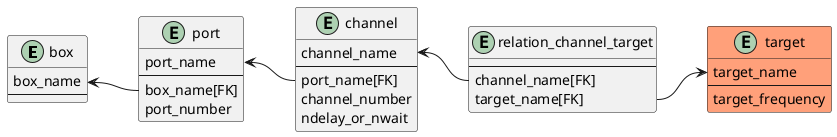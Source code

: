 @startuml system_config_database
entity box{
	box_name
	---
}
entity channel {
		channel_name
		---
		port_name[FK]
		channel_number
		ndelay_or_nwait
}
entity port {
	port_name
	---
	box_name[FK]
	port_number
}
entity relation_channel_target {
	---
	channel_name[FK]
	target_name[FK]
}
entity target #LightSalmon {
	target_name
	---
	target_frequency
}

port -[hidden]l- box
port -[hidden]r- channel
channel -[hidden]r- relation_channel_target
relation_channel_target -[hidden]r- target

box::box_name <-- port::box_name
channel::port_name --> port::port_name
channel::channel_name <-- relation_channel_target::channel_name
relation_channel_target::target_name --> target::target_name

@enduml
